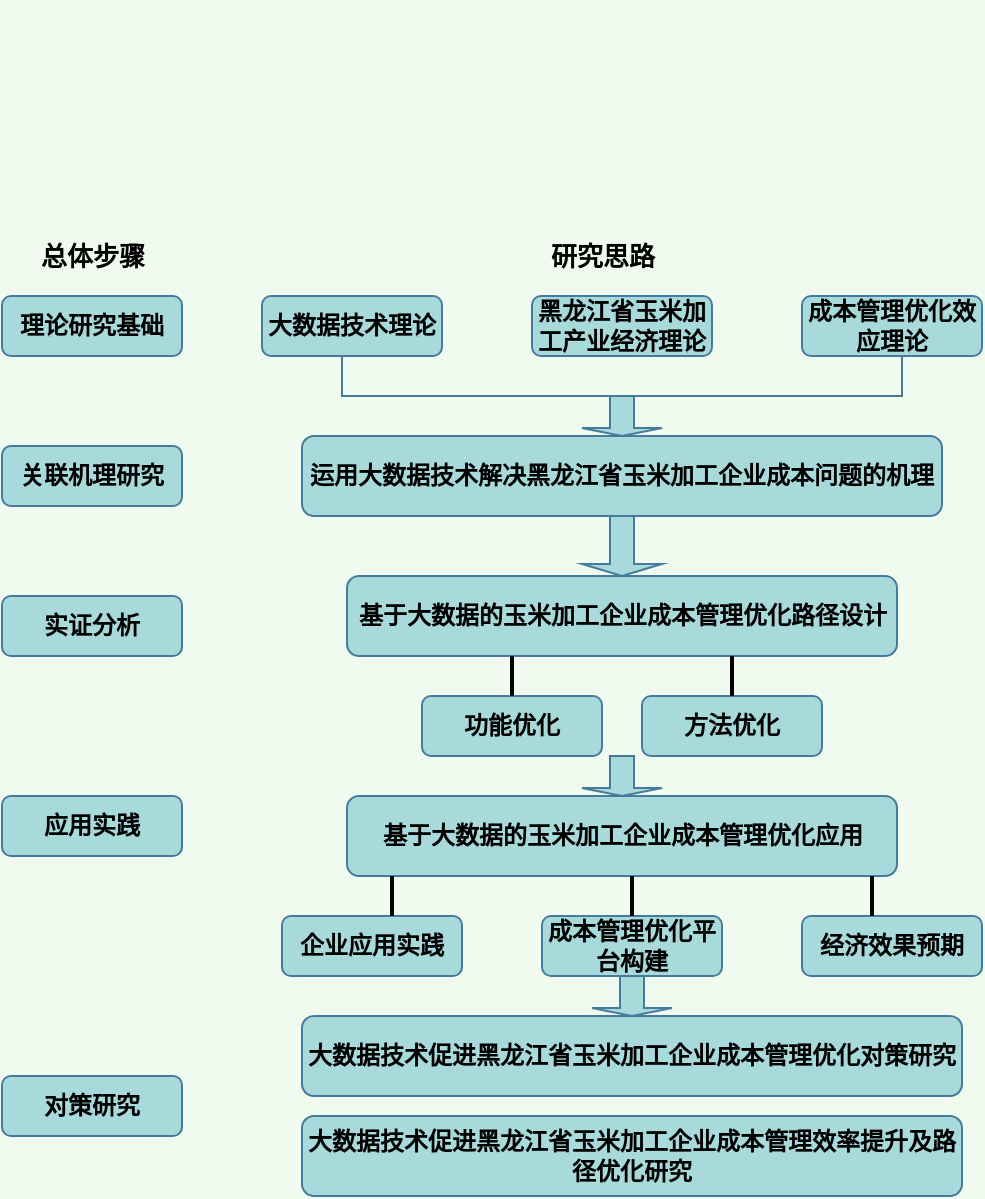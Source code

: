 <mxfile version="14.8.0" type="github">
  <diagram id="tmGPoq_MCGh_v181JqAP" name="Page-1">
    <mxGraphModel dx="596" dy="333" grid="1" gridSize="10" guides="1" tooltips="1" connect="1" arrows="1" fold="1" page="1" pageScale="1" pageWidth="1169" pageHeight="826" background="#F1FAEE" math="0" shadow="0">
      <root>
        <mxCell id="0" />
        <mxCell id="1" parent="0" />
        <mxCell id="yKKix5dLRKsVM_cUCswI-7" value="&lt;b&gt;运用大数据技术解决黑龙江省玉米加工企业成本问题的机理&lt;/b&gt;" style="rounded=1;whiteSpace=wrap;html=1;fillColor=#A8DADC;strokeColor=#457B9D;" vertex="1" parent="1">
          <mxGeometry x="160" y="460" width="320" height="40" as="geometry" />
        </mxCell>
        <mxCell id="yKKix5dLRKsVM_cUCswI-8" style="edgeStyle=none;rounded=0;orthogonalLoop=1;jettySize=auto;html=1;exitX=0.5;exitY=1;exitDx=0;exitDy=0;labelBackgroundColor=#F1FAEE;strokeColor=#457B9D;" edge="1" parent="1">
          <mxGeometry relative="1" as="geometry">
            <mxPoint x="150" y="290" as="sourcePoint" />
            <mxPoint x="150" y="290" as="targetPoint" />
          </mxGeometry>
        </mxCell>
        <mxCell id="yKKix5dLRKsVM_cUCswI-9" style="edgeStyle=none;rounded=0;orthogonalLoop=1;jettySize=auto;html=1;exitX=0.5;exitY=0;exitDx=0;exitDy=0;labelBackgroundColor=#F1FAEE;strokeColor=#457B9D;" edge="1" parent="1">
          <mxGeometry relative="1" as="geometry">
            <mxPoint x="150" y="250" as="sourcePoint" />
            <mxPoint x="150" y="250" as="targetPoint" />
          </mxGeometry>
        </mxCell>
        <mxCell id="yKKix5dLRKsVM_cUCswI-10" style="edgeStyle=none;rounded=0;orthogonalLoop=1;jettySize=auto;html=1;exitX=0.5;exitY=1;exitDx=0;exitDy=0;labelBackgroundColor=#F1FAEE;strokeColor=#457B9D;" edge="1" parent="1" source="yKKix5dLRKsVM_cUCswI-7" target="yKKix5dLRKsVM_cUCswI-7">
          <mxGeometry relative="1" as="geometry" />
        </mxCell>
        <mxCell id="yKKix5dLRKsVM_cUCswI-11" style="edgeStyle=none;rounded=0;orthogonalLoop=1;jettySize=auto;html=1;exitX=0.5;exitY=0;exitDx=0;exitDy=0;labelBackgroundColor=#F1FAEE;strokeColor=#457B9D;" edge="1" parent="1" source="yKKix5dLRKsVM_cUCswI-7" target="yKKix5dLRKsVM_cUCswI-7">
          <mxGeometry relative="1" as="geometry" />
        </mxCell>
        <mxCell id="yKKix5dLRKsVM_cUCswI-16" value="&lt;b&gt;基于大数据的玉米加工企业成本管理优化路径设计&lt;/b&gt;" style="rounded=1;whiteSpace=wrap;html=1;fillColor=#A8DADC;strokeColor=#457B9D;" vertex="1" parent="1">
          <mxGeometry x="182.5" y="530" width="275" height="40" as="geometry" />
        </mxCell>
        <mxCell id="yKKix5dLRKsVM_cUCswI-19" style="edgeStyle=orthogonalEdgeStyle;curved=0;rounded=1;sketch=0;orthogonalLoop=1;jettySize=auto;html=1;exitX=0.5;exitY=1;exitDx=0;exitDy=0;strokeColor=#457B9D;fillColor=#A8DADC;" edge="1" parent="1" source="yKKix5dLRKsVM_cUCswI-7" target="yKKix5dLRKsVM_cUCswI-7">
          <mxGeometry relative="1" as="geometry" />
        </mxCell>
        <mxCell id="yKKix5dLRKsVM_cUCswI-21" style="edgeStyle=orthogonalEdgeStyle;curved=0;rounded=1;sketch=0;orthogonalLoop=1;jettySize=auto;html=1;exitX=0.5;exitY=1;exitDx=0;exitDy=0;strokeColor=#457B9D;fillColor=#A8DADC;" edge="1" parent="1">
          <mxGeometry relative="1" as="geometry">
            <mxPoint x="150" y="290" as="sourcePoint" />
            <mxPoint x="150" y="290" as="targetPoint" />
          </mxGeometry>
        </mxCell>
        <mxCell id="yKKix5dLRKsVM_cUCswI-23" value="&lt;b&gt;功能优化&lt;/b&gt;" style="rounded=1;whiteSpace=wrap;html=1;sketch=0;strokeColor=#457B9D;fillColor=#A8DADC;" vertex="1" parent="1">
          <mxGeometry x="220" y="590" width="90" height="30" as="geometry" />
        </mxCell>
        <mxCell id="yKKix5dLRKsVM_cUCswI-24" value="&lt;b&gt;方法优化&lt;/b&gt;" style="rounded=1;whiteSpace=wrap;html=1;sketch=0;strokeColor=#457B9D;fillColor=#A8DADC;" vertex="1" parent="1">
          <mxGeometry x="330" y="590" width="90" height="30" as="geometry" />
        </mxCell>
        <mxCell id="yKKix5dLRKsVM_cUCswI-25" value="&lt;b&gt;基于大数据的玉米加工企业成本管理优化应用&lt;/b&gt;" style="rounded=1;whiteSpace=wrap;html=1;fillColor=#A8DADC;strokeColor=#457B9D;" vertex="1" parent="1">
          <mxGeometry x="182.5" y="640" width="275" height="40" as="geometry" />
        </mxCell>
        <mxCell id="yKKix5dLRKsVM_cUCswI-26" value="&lt;b&gt;企业应用实践&lt;/b&gt;" style="rounded=1;whiteSpace=wrap;html=1;sketch=0;strokeColor=#457B9D;fillColor=#A8DADC;" vertex="1" parent="1">
          <mxGeometry x="150" y="700" width="90" height="30" as="geometry" />
        </mxCell>
        <mxCell id="yKKix5dLRKsVM_cUCswI-27" value="&lt;b&gt;成本管理优化平台构建&lt;/b&gt;" style="rounded=1;whiteSpace=wrap;html=1;sketch=0;strokeColor=#457B9D;fillColor=#A8DADC;" vertex="1" parent="1">
          <mxGeometry x="280" y="700" width="90" height="30" as="geometry" />
        </mxCell>
        <mxCell id="yKKix5dLRKsVM_cUCswI-28" value="&lt;b&gt;经济效果预期&lt;/b&gt;" style="rounded=1;whiteSpace=wrap;html=1;sketch=0;strokeColor=#457B9D;fillColor=#A8DADC;" vertex="1" parent="1">
          <mxGeometry x="410" y="700" width="90" height="30" as="geometry" />
        </mxCell>
        <mxCell id="yKKix5dLRKsVM_cUCswI-29" value="&lt;b&gt;大数据技术促进黑龙江省玉米加工企业成本管理优化对策研究&lt;/b&gt;" style="rounded=1;whiteSpace=wrap;html=1;fillColor=#A8DADC;strokeColor=#457B9D;" vertex="1" parent="1">
          <mxGeometry x="160" y="750" width="330" height="40" as="geometry" />
        </mxCell>
        <mxCell id="yKKix5dLRKsVM_cUCswI-30" value="&lt;b&gt;大数据技术促进黑龙江省玉米加工企业成本管理效率提升及路径优化研究&lt;/b&gt;" style="rounded=1;whiteSpace=wrap;html=1;fillColor=#A8DADC;strokeColor=#457B9D;" vertex="1" parent="1">
          <mxGeometry x="160" y="800" width="330" height="40" as="geometry" />
        </mxCell>
        <mxCell id="yKKix5dLRKsVM_cUCswI-32" value="&lt;b&gt;大数据技术理论&lt;/b&gt;" style="rounded=1;whiteSpace=wrap;html=1;sketch=0;strokeColor=#457B9D;fillColor=#A8DADC;" vertex="1" parent="1">
          <mxGeometry x="140" y="390" width="90" height="30" as="geometry" />
        </mxCell>
        <mxCell id="yKKix5dLRKsVM_cUCswI-33" value="&lt;b&gt;黑龙江省玉米加工产业经济理论&lt;/b&gt;" style="rounded=1;whiteSpace=wrap;html=1;sketch=0;strokeColor=#457B9D;fillColor=#A8DADC;" vertex="1" parent="1">
          <mxGeometry x="275" y="390" width="90" height="30" as="geometry" />
        </mxCell>
        <mxCell id="yKKix5dLRKsVM_cUCswI-34" value="&lt;b&gt;成本管理优化效应理论&lt;/b&gt;" style="rounded=1;whiteSpace=wrap;html=1;sketch=0;strokeColor=#457B9D;fillColor=#A8DADC;" vertex="1" parent="1">
          <mxGeometry x="410" y="390" width="90" height="30" as="geometry" />
        </mxCell>
        <mxCell id="yKKix5dLRKsVM_cUCswI-36" style="edgeStyle=orthogonalEdgeStyle;curved=0;rounded=1;sketch=0;orthogonalLoop=1;jettySize=auto;html=1;exitX=0.5;exitY=1;exitDx=0;exitDy=0;strokeColor=#457B9D;fillColor=#A8DADC;" edge="1" parent="1">
          <mxGeometry relative="1" as="geometry">
            <mxPoint x="310" y="330" as="sourcePoint" />
            <mxPoint x="310" y="330" as="targetPoint" />
          </mxGeometry>
        </mxCell>
        <mxCell id="yKKix5dLRKsVM_cUCswI-39" value="&lt;b&gt;理论研究基础&lt;/b&gt;" style="rounded=1;whiteSpace=wrap;html=1;sketch=0;strokeColor=#457B9D;fillColor=#A8DADC;" vertex="1" parent="1">
          <mxGeometry x="10" y="390" width="90" height="30" as="geometry" />
        </mxCell>
        <mxCell id="yKKix5dLRKsVM_cUCswI-40" value="&lt;b&gt;关联机理研究&lt;/b&gt;" style="rounded=1;whiteSpace=wrap;html=1;sketch=0;strokeColor=#457B9D;fillColor=#A8DADC;" vertex="1" parent="1">
          <mxGeometry x="10" y="465" width="90" height="30" as="geometry" />
        </mxCell>
        <mxCell id="yKKix5dLRKsVM_cUCswI-41" value="&lt;b&gt;实证分析&lt;/b&gt;" style="rounded=1;whiteSpace=wrap;html=1;sketch=0;strokeColor=#457B9D;fillColor=#A8DADC;" vertex="1" parent="1">
          <mxGeometry x="10" y="540" width="90" height="30" as="geometry" />
        </mxCell>
        <mxCell id="yKKix5dLRKsVM_cUCswI-42" value="&lt;b&gt;应用实践&lt;/b&gt;" style="rounded=1;whiteSpace=wrap;html=1;sketch=0;strokeColor=#457B9D;fillColor=#A8DADC;" vertex="1" parent="1">
          <mxGeometry x="10" y="640" width="90" height="30" as="geometry" />
        </mxCell>
        <mxCell id="yKKix5dLRKsVM_cUCswI-43" value="&lt;b&gt;对策研究&lt;/b&gt;" style="rounded=1;whiteSpace=wrap;html=1;sketch=0;strokeColor=#457B9D;fillColor=#A8DADC;" vertex="1" parent="1">
          <mxGeometry x="10" y="780" width="90" height="30" as="geometry" />
        </mxCell>
        <mxCell id="yKKix5dLRKsVM_cUCswI-49" value="" style="shape=partialRectangle;whiteSpace=wrap;html=1;bottom=1;right=1;left=1;top=0;fillColor=none;routingCenterX=-0.5;rounded=0;sketch=0;strokeColor=#457B9D;" vertex="1" parent="1">
          <mxGeometry x="180" y="420" width="280" height="20" as="geometry" />
        </mxCell>
        <mxCell id="yKKix5dLRKsVM_cUCswI-51" value="" style="shape=singleArrow;direction=south;whiteSpace=wrap;html=1;rounded=0;sketch=0;strokeColor=#457B9D;fillColor=#A8DADC;" vertex="1" parent="1">
          <mxGeometry x="300" y="440" width="40" height="20" as="geometry" />
        </mxCell>
        <mxCell id="yKKix5dLRKsVM_cUCswI-53" style="edgeStyle=orthogonalEdgeStyle;curved=0;rounded=1;sketch=0;orthogonalLoop=1;jettySize=auto;html=1;exitX=1;exitY=0.5;exitDx=0;exitDy=0;exitPerimeter=0;strokeColor=#457B9D;fillColor=#A8DADC;" edge="1" parent="1" source="yKKix5dLRKsVM_cUCswI-51" target="yKKix5dLRKsVM_cUCswI-51">
          <mxGeometry relative="1" as="geometry" />
        </mxCell>
        <mxCell id="yKKix5dLRKsVM_cUCswI-58" value="" style="shape=singleArrow;direction=south;whiteSpace=wrap;html=1;rounded=0;sketch=0;strokeColor=#457B9D;fillColor=#A8DADC;" vertex="1" parent="1">
          <mxGeometry x="300" y="500" width="40" height="30" as="geometry" />
        </mxCell>
        <mxCell id="yKKix5dLRKsVM_cUCswI-60" value="" style="line;strokeWidth=2;direction=south;html=1;rounded=0;sketch=0;fillColor=#A8DADC;" vertex="1" parent="1">
          <mxGeometry x="260" y="570" width="10" height="20" as="geometry" />
        </mxCell>
        <mxCell id="yKKix5dLRKsVM_cUCswI-62" value="" style="line;strokeWidth=2;direction=south;html=1;rounded=0;sketch=0;fillColor=#A8DADC;" vertex="1" parent="1">
          <mxGeometry x="370" y="570" width="10" height="20" as="geometry" />
        </mxCell>
        <mxCell id="yKKix5dLRKsVM_cUCswI-64" value="" style="shape=singleArrow;direction=south;whiteSpace=wrap;html=1;rounded=0;sketch=0;strokeColor=#457B9D;fillColor=#A8DADC;" vertex="1" parent="1">
          <mxGeometry x="300" y="620" width="40" height="20" as="geometry" />
        </mxCell>
        <mxCell id="yKKix5dLRKsVM_cUCswI-67" value="" style="line;strokeWidth=2;direction=south;html=1;rounded=0;sketch=0;fillColor=#A8DADC;" vertex="1" parent="1">
          <mxGeometry x="200" y="680" width="10" height="20" as="geometry" />
        </mxCell>
        <mxCell id="yKKix5dLRKsVM_cUCswI-68" value="" style="line;strokeWidth=2;direction=south;html=1;rounded=0;sketch=0;fillColor=#A8DADC;" vertex="1" parent="1">
          <mxGeometry x="320" y="680" width="10" height="20" as="geometry" />
        </mxCell>
        <mxCell id="yKKix5dLRKsVM_cUCswI-69" value="" style="line;strokeWidth=2;direction=south;html=1;rounded=0;sketch=0;fillColor=#A8DADC;" vertex="1" parent="1">
          <mxGeometry x="440" y="680" width="10" height="20" as="geometry" />
        </mxCell>
        <mxCell id="yKKix5dLRKsVM_cUCswI-73" value="&lt;b&gt;&lt;font style=&quot;font-size: 13px&quot;&gt;总体步骤&lt;/font&gt;&lt;/b&gt;" style="text;html=1;align=center;verticalAlign=middle;resizable=0;points=[];autosize=1;strokeColor=none;" vertex="1" parent="1">
          <mxGeometry x="20" y="360" width="70" height="20" as="geometry" />
        </mxCell>
        <mxCell id="yKKix5dLRKsVM_cUCswI-74" value="&lt;b&gt;&lt;font style=&quot;font-size: 13px&quot;&gt;研究思路&lt;/font&gt;&lt;/b&gt;" style="text;html=1;align=center;verticalAlign=middle;resizable=0;points=[];autosize=1;strokeColor=none;" vertex="1" parent="1">
          <mxGeometry x="275" y="360" width="70" height="20" as="geometry" />
        </mxCell>
        <mxCell id="yKKix5dLRKsVM_cUCswI-75" value="" style="shape=singleArrow;direction=south;whiteSpace=wrap;html=1;rounded=0;sketch=0;strokeColor=#457B9D;fillColor=#A8DADC;" vertex="1" parent="1">
          <mxGeometry x="305" y="730" width="40" height="20" as="geometry" />
        </mxCell>
      </root>
    </mxGraphModel>
  </diagram>
</mxfile>
